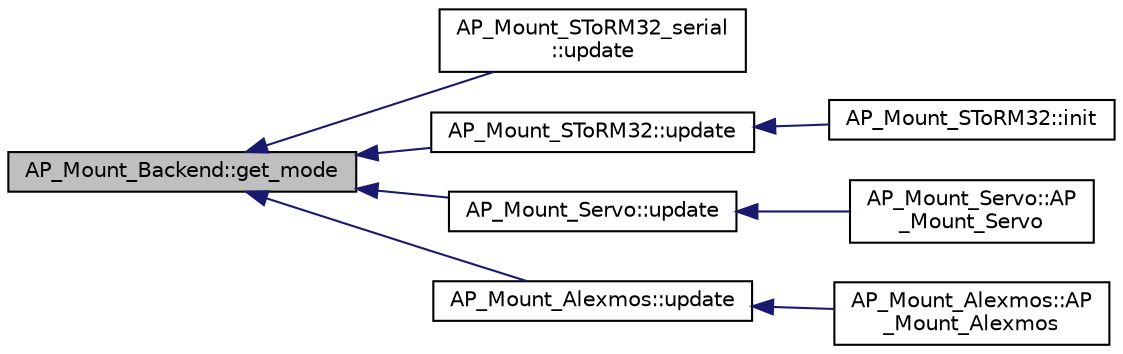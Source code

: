 digraph "AP_Mount_Backend::get_mode"
{
 // INTERACTIVE_SVG=YES
  edge [fontname="Helvetica",fontsize="10",labelfontname="Helvetica",labelfontsize="10"];
  node [fontname="Helvetica",fontsize="10",shape=record];
  rankdir="LR";
  Node1 [label="AP_Mount_Backend::get_mode",height=0.2,width=0.4,color="black", fillcolor="grey75", style="filled", fontcolor="black"];
  Node1 -> Node2 [dir="back",color="midnightblue",fontsize="10",style="solid",fontname="Helvetica"];
  Node2 [label="AP_Mount_SToRM32_serial\l::update",height=0.2,width=0.4,color="black", fillcolor="white", style="filled",URL="$classAP__Mount__SToRM32__serial.html#a0e8996b1bfa413cf9fbaef55e5bb0fb4"];
  Node1 -> Node3 [dir="back",color="midnightblue",fontsize="10",style="solid",fontname="Helvetica"];
  Node3 [label="AP_Mount_SToRM32::update",height=0.2,width=0.4,color="black", fillcolor="white", style="filled",URL="$classAP__Mount__SToRM32.html#ace0a2b82782d8c587ed2ae17fc123e99"];
  Node3 -> Node4 [dir="back",color="midnightblue",fontsize="10",style="solid",fontname="Helvetica"];
  Node4 [label="AP_Mount_SToRM32::init",height=0.2,width=0.4,color="black", fillcolor="white", style="filled",URL="$classAP__Mount__SToRM32.html#a3dadf2d9c2d3ba5151169641b8c25dfd"];
  Node1 -> Node5 [dir="back",color="midnightblue",fontsize="10",style="solid",fontname="Helvetica"];
  Node5 [label="AP_Mount_Servo::update",height=0.2,width=0.4,color="black", fillcolor="white", style="filled",URL="$classAP__Mount__Servo.html#a8f4caa1ed68b0062d25e60c42b333995"];
  Node5 -> Node6 [dir="back",color="midnightblue",fontsize="10",style="solid",fontname="Helvetica"];
  Node6 [label="AP_Mount_Servo::AP\l_Mount_Servo",height=0.2,width=0.4,color="black", fillcolor="white", style="filled",URL="$classAP__Mount__Servo.html#acb4dd349df7e7697f302a617bd047a47"];
  Node1 -> Node7 [dir="back",color="midnightblue",fontsize="10",style="solid",fontname="Helvetica"];
  Node7 [label="AP_Mount_Alexmos::update",height=0.2,width=0.4,color="black", fillcolor="white", style="filled",URL="$classAP__Mount__Alexmos.html#ad6fa0fd652a1401e0c9d791ad9399b67"];
  Node7 -> Node8 [dir="back",color="midnightblue",fontsize="10",style="solid",fontname="Helvetica"];
  Node8 [label="AP_Mount_Alexmos::AP\l_Mount_Alexmos",height=0.2,width=0.4,color="black", fillcolor="white", style="filled",URL="$classAP__Mount__Alexmos.html#a7fe48614086de3bbb4e933b2a3ddb2fa"];
}
